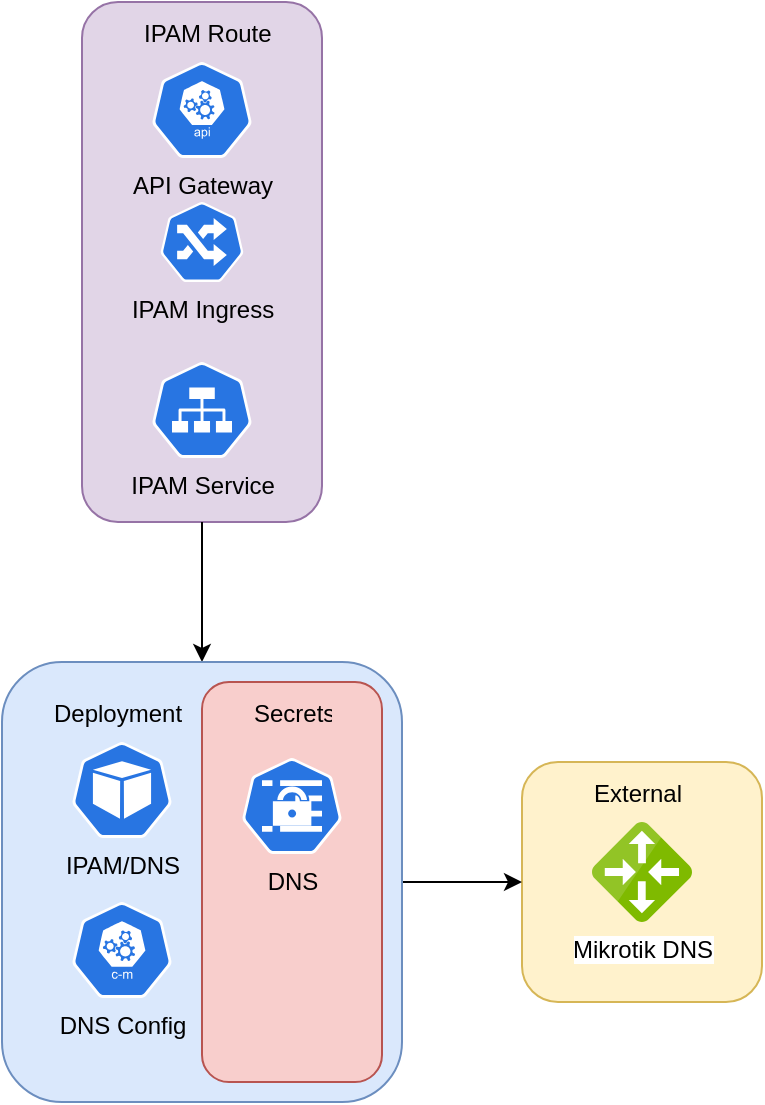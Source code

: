 <mxfile version="20.6.2" type="device"><diagram id="vt4x4Sa0hQY8yuJZ7cz9" name="Page-1"><mxGraphModel dx="1422" dy="881" grid="1" gridSize="10" guides="1" tooltips="1" connect="1" arrows="1" fold="1" page="1" pageScale="1" pageWidth="850" pageHeight="1100" math="0" shadow="0"><root><mxCell id="0"/><mxCell id="1" parent="0"/><mxCell id="eDgmgZ53VdZ4mnauwRPu-34" value="" style="group" parent="1" vertex="1" connectable="0"><mxGeometry x="400" y="30" width="120" height="260" as="geometry"/></mxCell><mxCell id="eDgmgZ53VdZ4mnauwRPu-32" value="" style="rounded=1;whiteSpace=wrap;html=1;fillColor=#e1d5e7;strokeColor=#9673a6;" parent="eDgmgZ53VdZ4mnauwRPu-34" vertex="1"><mxGeometry width="120" height="260" as="geometry"/></mxCell><mxCell id="eDgmgZ53VdZ4mnauwRPu-1" value="API Gateway" style="sketch=0;html=1;dashed=0;whitespace=wrap;fillColor=#2875E2;strokeColor=#ffffff;points=[[0.005,0.63,0],[0.1,0.2,0],[0.9,0.2,0],[0.5,0,0],[0.995,0.63,0],[0.72,0.99,0],[0.5,1,0],[0.28,0.99,0]];shape=mxgraph.kubernetes.icon;prIcon=api;labelPosition=center;verticalLabelPosition=bottom;align=center;verticalAlign=top;" parent="eDgmgZ53VdZ4mnauwRPu-34" vertex="1"><mxGeometry x="35" y="30" width="50" height="48" as="geometry"/></mxCell><mxCell id="eDgmgZ53VdZ4mnauwRPu-2" value="IPAM Ingress" style="sketch=0;html=1;dashed=0;whitespace=wrap;fillColor=#2875E2;strokeColor=#ffffff;points=[[0.005,0.63,0],[0.1,0.2,0],[0.9,0.2,0],[0.5,0,0],[0.995,0.63,0],[0.72,0.99,0],[0.5,1,0],[0.28,0.99,0]];shape=mxgraph.kubernetes.icon;prIcon=ing;labelPosition=center;verticalLabelPosition=bottom;align=center;verticalAlign=top;" parent="eDgmgZ53VdZ4mnauwRPu-34" vertex="1"><mxGeometry x="35" y="100" width="50" height="40" as="geometry"/></mxCell><mxCell id="eDgmgZ53VdZ4mnauwRPu-8" value="IPAM Service" style="sketch=0;html=1;dashed=0;whitespace=wrap;fillColor=#2875E2;strokeColor=#ffffff;points=[[0.005,0.63,0],[0.1,0.2,0],[0.9,0.2,0],[0.5,0,0],[0.995,0.63,0],[0.72,0.99,0],[0.5,1,0],[0.28,0.99,0]];shape=mxgraph.kubernetes.icon;prIcon=svc;labelPosition=center;verticalLabelPosition=bottom;align=center;verticalAlign=top;" parent="eDgmgZ53VdZ4mnauwRPu-34" vertex="1"><mxGeometry x="35" y="180" width="50" height="48" as="geometry"/></mxCell><mxCell id="eDgmgZ53VdZ4mnauwRPu-33" value="IPAM Route" style="text;strokeColor=none;fillColor=none;align=left;verticalAlign=middle;spacingLeft=4;spacingRight=4;overflow=hidden;points=[[0,0.5],[1,0.5]];portConstraint=eastwest;rotatable=0;" parent="eDgmgZ53VdZ4mnauwRPu-34" vertex="1"><mxGeometry x="25" width="80" height="30" as="geometry"/></mxCell><mxCell id="eDgmgZ53VdZ4mnauwRPu-35" style="edgeStyle=orthogonalEdgeStyle;rounded=0;orthogonalLoop=1;jettySize=auto;html=1;entryX=0.5;entryY=0;entryDx=0;entryDy=0;" parent="1" source="eDgmgZ53VdZ4mnauwRPu-32" target="eDgmgZ53VdZ4mnauwRPu-20" edge="1"><mxGeometry relative="1" as="geometry"/></mxCell><mxCell id="eDgmgZ53VdZ4mnauwRPu-51" value="" style="group" parent="1" vertex="1" connectable="0"><mxGeometry x="620" y="410" width="120" height="120" as="geometry"/></mxCell><mxCell id="eDgmgZ53VdZ4mnauwRPu-37" value="" style="rounded=1;whiteSpace=wrap;html=1;fillColor=#fff2cc;strokeColor=#d6b656;" parent="eDgmgZ53VdZ4mnauwRPu-51" vertex="1"><mxGeometry width="120" height="120" as="geometry"/></mxCell><mxCell id="eDgmgZ53VdZ4mnauwRPu-36" value="Mikrotik DNS" style="sketch=0;aspect=fixed;html=1;points=[];align=center;image;fontSize=12;image=img/lib/mscae/Local_Network_Gateways.svg;" parent="eDgmgZ53VdZ4mnauwRPu-51" vertex="1"><mxGeometry x="35" y="30" width="50" height="50" as="geometry"/></mxCell><mxCell id="eDgmgZ53VdZ4mnauwRPu-50" value="External" style="text;strokeColor=none;fillColor=none;align=left;verticalAlign=middle;spacingLeft=4;spacingRight=4;overflow=hidden;points=[[0,0.5],[1,0.5]];portConstraint=eastwest;rotatable=0;" parent="eDgmgZ53VdZ4mnauwRPu-51" vertex="1"><mxGeometry x="30" width="60" height="30" as="geometry"/></mxCell><mxCell id="eDgmgZ53VdZ4mnauwRPu-52" style="edgeStyle=orthogonalEdgeStyle;rounded=0;orthogonalLoop=1;jettySize=auto;html=1;entryX=0;entryY=0.5;entryDx=0;entryDy=0;" parent="1" source="eDgmgZ53VdZ4mnauwRPu-20" target="eDgmgZ53VdZ4mnauwRPu-37" edge="1"><mxGeometry relative="1" as="geometry"/></mxCell><mxCell id="XbHAxN8wbt-idHGMZki4-1" value="" style="group" vertex="1" connectable="0" parent="1"><mxGeometry x="360" y="360" width="200" height="220" as="geometry"/></mxCell><mxCell id="eDgmgZ53VdZ4mnauwRPu-20" value="" style="rounded=1;whiteSpace=wrap;html=1;fillColor=#dae8fc;strokeColor=#6c8ebf;" parent="XbHAxN8wbt-idHGMZki4-1" vertex="1"><mxGeometry width="200" height="220" as="geometry"/></mxCell><mxCell id="eDgmgZ53VdZ4mnauwRPu-21" value="Deployment" style="text;strokeColor=none;fillColor=none;align=left;verticalAlign=middle;spacingLeft=4;spacingRight=4;overflow=hidden;points=[[0,0.5],[1,0.5]];portConstraint=eastwest;rotatable=0;" parent="XbHAxN8wbt-idHGMZki4-1" vertex="1"><mxGeometry x="20" y="10" width="80" height="30" as="geometry"/></mxCell><mxCell id="eDgmgZ53VdZ4mnauwRPu-22" value="IPAM/DNS" style="sketch=0;html=1;dashed=0;whitespace=wrap;fillColor=#2875E2;strokeColor=#ffffff;points=[[0.005,0.63,0],[0.1,0.2,0],[0.9,0.2,0],[0.5,0,0],[0.995,0.63,0],[0.72,0.99,0],[0.5,1,0],[0.28,0.99,0]];shape=mxgraph.kubernetes.icon;prIcon=pod;labelPosition=center;verticalLabelPosition=bottom;align=center;verticalAlign=top;" parent="XbHAxN8wbt-idHGMZki4-1" vertex="1"><mxGeometry x="35" y="40" width="50" height="48" as="geometry"/></mxCell><mxCell id="eDgmgZ53VdZ4mnauwRPu-23" value="DNS Config" style="sketch=0;html=1;dashed=0;whitespace=wrap;fillColor=#2875E2;strokeColor=#ffffff;points=[[0.005,0.63,0],[0.1,0.2,0],[0.9,0.2,0],[0.5,0,0],[0.995,0.63,0],[0.72,0.99,0],[0.5,1,0],[0.28,0.99,0]];shape=mxgraph.kubernetes.icon;prIcon=c_m;labelPosition=center;verticalLabelPosition=bottom;align=center;verticalAlign=top;" parent="XbHAxN8wbt-idHGMZki4-1" vertex="1"><mxGeometry x="35" y="120" width="50" height="48" as="geometry"/></mxCell><mxCell id="eDgmgZ53VdZ4mnauwRPu-25" value="" style="rounded=1;whiteSpace=wrap;html=1;fillColor=#f8cecc;strokeColor=#b85450;" parent="XbHAxN8wbt-idHGMZki4-1" vertex="1"><mxGeometry x="100" y="10" width="90" height="200" as="geometry"/></mxCell><mxCell id="eDgmgZ53VdZ4mnauwRPu-7" value="DNS" style="sketch=0;html=1;dashed=0;whitespace=wrap;fillColor=#2875E2;strokeColor=#ffffff;points=[[0.005,0.63,0],[0.1,0.2,0],[0.9,0.2,0],[0.5,0,0],[0.995,0.63,0],[0.72,0.99,0],[0.5,1,0],[0.28,0.99,0]];shape=mxgraph.kubernetes.icon;prIcon=secret;labelPosition=center;verticalLabelPosition=bottom;align=center;verticalAlign=top;" parent="XbHAxN8wbt-idHGMZki4-1" vertex="1"><mxGeometry x="120" y="48" width="50" height="48" as="geometry"/></mxCell><mxCell id="eDgmgZ53VdZ4mnauwRPu-26" value="Secrets" style="text;strokeColor=none;fillColor=none;align=left;verticalAlign=middle;spacingLeft=4;spacingRight=4;overflow=hidden;points=[[0,0.5],[1,0.5]];portConstraint=eastwest;rotatable=0;" parent="XbHAxN8wbt-idHGMZki4-1" vertex="1"><mxGeometry x="120" y="10" width="50" height="30" as="geometry"/></mxCell></root></mxGraphModel></diagram></mxfile>
